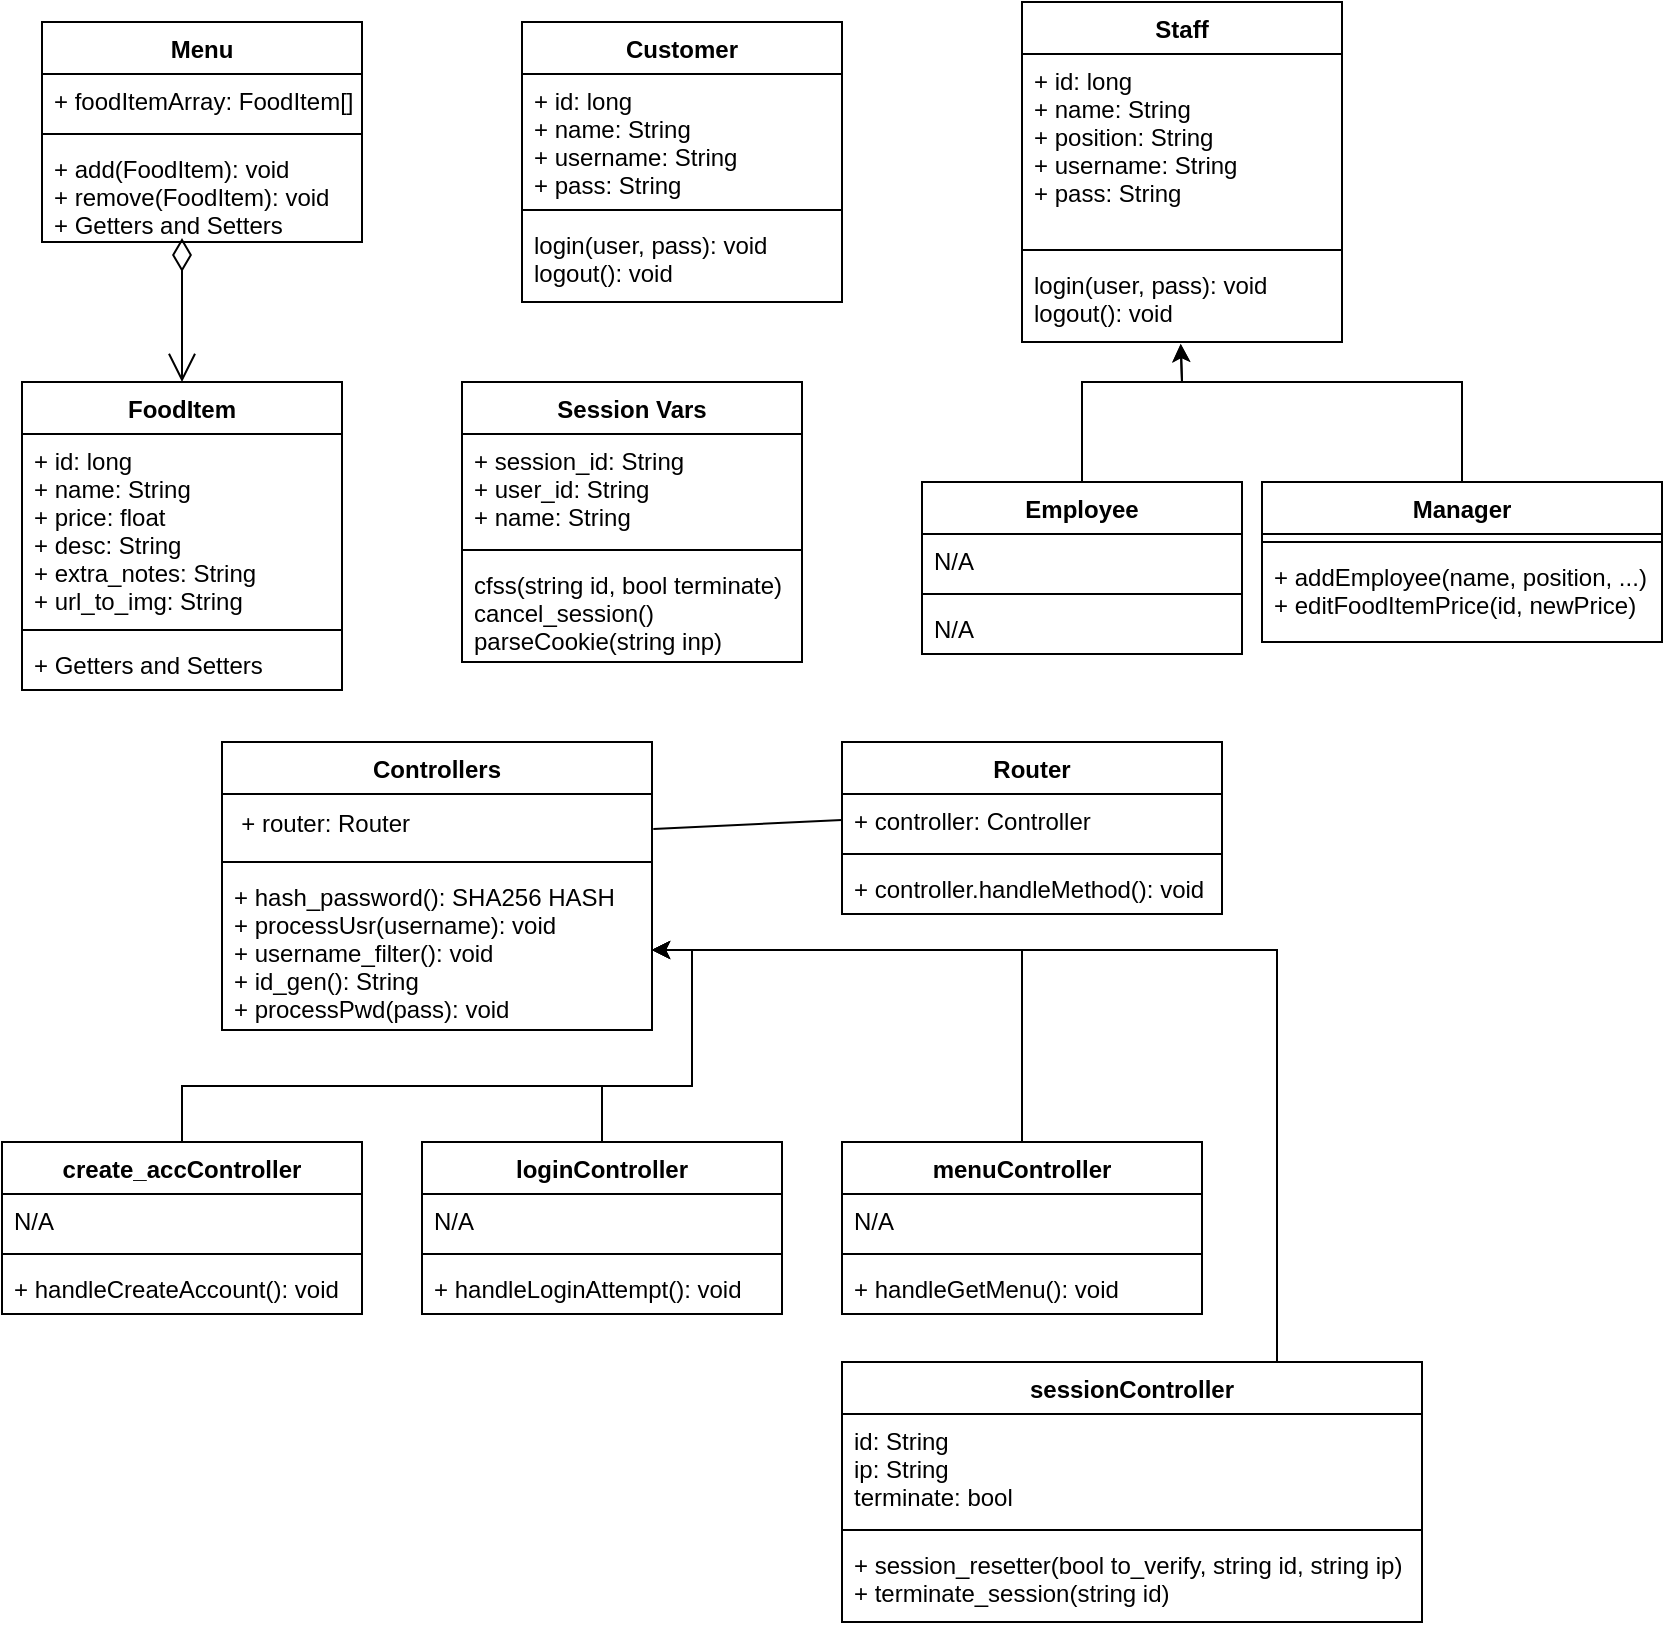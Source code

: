 <mxfile version="20.6.0" type="device"><diagram id="hzjN0ymPcRmBAlDXRr_Y" name="Page-1"><mxGraphModel dx="1022" dy="472" grid="1" gridSize="10" guides="1" tooltips="1" connect="1" arrows="1" fold="1" page="1" pageScale="1" pageWidth="850" pageHeight="1100" math="0" shadow="0"><root><mxCell id="0"/><mxCell id="1" parent="0"/><mxCell id="yTwqR7RYmrGFS6_s46ip-6" value="Session Vars" style="swimlane;fontStyle=1;align=center;verticalAlign=top;childLayout=stackLayout;horizontal=1;startSize=26;horizontalStack=0;resizeParent=1;resizeParentMax=0;resizeLast=0;collapsible=1;marginBottom=0;" parent="1" vertex="1"><mxGeometry x="250" y="260" width="170" height="140" as="geometry"/></mxCell><mxCell id="yTwqR7RYmrGFS6_s46ip-7" value="+ session_id: String&#10;+ user_id: String&#10;+ name: String" style="text;strokeColor=none;fillColor=none;align=left;verticalAlign=top;spacingLeft=4;spacingRight=4;overflow=hidden;rotatable=0;points=[[0,0.5],[1,0.5]];portConstraint=eastwest;" parent="yTwqR7RYmrGFS6_s46ip-6" vertex="1"><mxGeometry y="26" width="170" height="54" as="geometry"/></mxCell><mxCell id="yTwqR7RYmrGFS6_s46ip-8" value="" style="line;strokeWidth=1;fillColor=none;align=left;verticalAlign=middle;spacingTop=-1;spacingLeft=3;spacingRight=3;rotatable=0;labelPosition=right;points=[];portConstraint=eastwest;strokeColor=inherit;" parent="yTwqR7RYmrGFS6_s46ip-6" vertex="1"><mxGeometry y="80" width="170" height="8" as="geometry"/></mxCell><mxCell id="yTwqR7RYmrGFS6_s46ip-9" value="cfss(string id, bool terminate)&#10;cancel_session()&#10;parseCookie(string inp)" style="text;strokeColor=none;fillColor=none;align=left;verticalAlign=top;spacingLeft=4;spacingRight=4;overflow=hidden;rotatable=0;points=[[0,0.5],[1,0.5]];portConstraint=eastwest;" parent="yTwqR7RYmrGFS6_s46ip-6" vertex="1"><mxGeometry y="88" width="170" height="52" as="geometry"/></mxCell><mxCell id="BM-hwBQUzM0qk4UlZ55B-1" value="Menu" style="swimlane;fontStyle=1;align=center;verticalAlign=top;childLayout=stackLayout;horizontal=1;startSize=26;horizontalStack=0;resizeParent=1;resizeParentMax=0;resizeLast=0;collapsible=1;marginBottom=0;" parent="1" vertex="1"><mxGeometry x="40" y="80" width="160" height="110" as="geometry"/></mxCell><mxCell id="BM-hwBQUzM0qk4UlZ55B-2" value="+ foodItemArray: FoodItem[]" style="text;strokeColor=none;fillColor=none;align=left;verticalAlign=top;spacingLeft=4;spacingRight=4;overflow=hidden;rotatable=0;points=[[0,0.5],[1,0.5]];portConstraint=eastwest;" parent="BM-hwBQUzM0qk4UlZ55B-1" vertex="1"><mxGeometry y="26" width="160" height="26" as="geometry"/></mxCell><mxCell id="BM-hwBQUzM0qk4UlZ55B-3" value="" style="line;strokeWidth=1;fillColor=none;align=left;verticalAlign=middle;spacingTop=-1;spacingLeft=3;spacingRight=3;rotatable=0;labelPosition=right;points=[];portConstraint=eastwest;strokeColor=inherit;" parent="BM-hwBQUzM0qk4UlZ55B-1" vertex="1"><mxGeometry y="52" width="160" height="8" as="geometry"/></mxCell><mxCell id="BM-hwBQUzM0qk4UlZ55B-4" value="+ add(FoodItem): void&#10;+ remove(FoodItem): void&#10;+ Getters and Setters" style="text;strokeColor=none;fillColor=none;align=left;verticalAlign=top;spacingLeft=4;spacingRight=4;overflow=hidden;rotatable=0;points=[[0,0.5],[1,0.5]];portConstraint=eastwest;" parent="BM-hwBQUzM0qk4UlZ55B-1" vertex="1"><mxGeometry y="60" width="160" height="50" as="geometry"/></mxCell><mxCell id="BM-hwBQUzM0qk4UlZ55B-5" value="Staff" style="swimlane;fontStyle=1;align=center;verticalAlign=top;childLayout=stackLayout;horizontal=1;startSize=26;horizontalStack=0;resizeParent=1;resizeParentMax=0;resizeLast=0;collapsible=1;marginBottom=0;" parent="1" vertex="1"><mxGeometry x="530" y="70" width="160" height="170" as="geometry"/></mxCell><mxCell id="BM-hwBQUzM0qk4UlZ55B-6" value="+ id: long&#10;+ name: String&#10;+ position: String&#10;+ username: String&#10;+ pass: String" style="text;strokeColor=none;fillColor=none;align=left;verticalAlign=top;spacingLeft=4;spacingRight=4;overflow=hidden;rotatable=0;points=[[0,0.5],[1,0.5]];portConstraint=eastwest;" parent="BM-hwBQUzM0qk4UlZ55B-5" vertex="1"><mxGeometry y="26" width="160" height="94" as="geometry"/></mxCell><mxCell id="BM-hwBQUzM0qk4UlZ55B-7" value="" style="line;strokeWidth=1;fillColor=none;align=left;verticalAlign=middle;spacingTop=-1;spacingLeft=3;spacingRight=3;rotatable=0;labelPosition=right;points=[];portConstraint=eastwest;strokeColor=inherit;" parent="BM-hwBQUzM0qk4UlZ55B-5" vertex="1"><mxGeometry y="120" width="160" height="8" as="geometry"/></mxCell><mxCell id="BM-hwBQUzM0qk4UlZ55B-8" value="login(user, pass): void&#10;logout(): void" style="text;strokeColor=none;fillColor=none;align=left;verticalAlign=top;spacingLeft=4;spacingRight=4;overflow=hidden;rotatable=0;points=[[0,0.5],[1,0.5]];portConstraint=eastwest;" parent="BM-hwBQUzM0qk4UlZ55B-5" vertex="1"><mxGeometry y="128" width="160" height="42" as="geometry"/></mxCell><mxCell id="BM-hwBQUzM0qk4UlZ55B-9" value="Manager" style="swimlane;fontStyle=1;align=center;verticalAlign=top;childLayout=stackLayout;horizontal=1;startSize=26;horizontalStack=0;resizeParent=1;resizeParentMax=0;resizeLast=0;collapsible=1;marginBottom=0;" parent="1" vertex="1"><mxGeometry x="650" y="310" width="200" height="80" as="geometry"/></mxCell><mxCell id="BM-hwBQUzM0qk4UlZ55B-11" value="" style="line;strokeWidth=1;fillColor=none;align=left;verticalAlign=middle;spacingTop=-1;spacingLeft=3;spacingRight=3;rotatable=0;labelPosition=right;points=[];portConstraint=eastwest;strokeColor=inherit;" parent="BM-hwBQUzM0qk4UlZ55B-9" vertex="1"><mxGeometry y="26" width="200" height="8" as="geometry"/></mxCell><mxCell id="BM-hwBQUzM0qk4UlZ55B-12" value="+ addEmployee(name, position, ...)&#10;+ editFoodItemPrice(id, newPrice)" style="text;strokeColor=none;fillColor=none;align=left;verticalAlign=top;spacingLeft=4;spacingRight=4;overflow=hidden;rotatable=0;points=[[0,0.5],[1,0.5]];portConstraint=eastwest;" parent="BM-hwBQUzM0qk4UlZ55B-9" vertex="1"><mxGeometry y="34" width="200" height="46" as="geometry"/></mxCell><mxCell id="BM-hwBQUzM0qk4UlZ55B-13" value="FoodItem" style="swimlane;fontStyle=1;align=center;verticalAlign=top;childLayout=stackLayout;horizontal=1;startSize=26;horizontalStack=0;resizeParent=1;resizeParentMax=0;resizeLast=0;collapsible=1;marginBottom=0;" parent="1" vertex="1"><mxGeometry x="30" y="260" width="160" height="154" as="geometry"/></mxCell><mxCell id="BM-hwBQUzM0qk4UlZ55B-14" value="+ id: long&#10;+ name: String&#10;+ price: float&#10;+ desc: String&#10;+ extra_notes: String&#10;+ url_to_img: String" style="text;strokeColor=none;fillColor=none;align=left;verticalAlign=top;spacingLeft=4;spacingRight=4;overflow=hidden;rotatable=0;points=[[0,0.5],[1,0.5]];portConstraint=eastwest;" parent="BM-hwBQUzM0qk4UlZ55B-13" vertex="1"><mxGeometry y="26" width="160" height="94" as="geometry"/></mxCell><mxCell id="BM-hwBQUzM0qk4UlZ55B-15" value="" style="line;strokeWidth=1;fillColor=none;align=left;verticalAlign=middle;spacingTop=-1;spacingLeft=3;spacingRight=3;rotatable=0;labelPosition=right;points=[];portConstraint=eastwest;strokeColor=inherit;" parent="BM-hwBQUzM0qk4UlZ55B-13" vertex="1"><mxGeometry y="120" width="160" height="8" as="geometry"/></mxCell><mxCell id="BM-hwBQUzM0qk4UlZ55B-16" value="+ Getters and Setters" style="text;strokeColor=none;fillColor=none;align=left;verticalAlign=top;spacingLeft=4;spacingRight=4;overflow=hidden;rotatable=0;points=[[0,0.5],[1,0.5]];portConstraint=eastwest;" parent="BM-hwBQUzM0qk4UlZ55B-13" vertex="1"><mxGeometry y="128" width="160" height="26" as="geometry"/></mxCell><mxCell id="zHB_PHRCmJvBuThM_DU8-4" value="" style="endArrow=open;html=1;endSize=12;startArrow=diamondThin;startSize=14;startFill=0;edgeStyle=orthogonalEdgeStyle;align=left;verticalAlign=bottom;rounded=0;entryX=0.5;entryY=0;entryDx=0;entryDy=0;" parent="1" target="BM-hwBQUzM0qk4UlZ55B-13" edge="1"><mxGeometry x="-1" y="3" relative="1" as="geometry"><mxPoint x="110" y="188" as="sourcePoint"/><mxPoint x="450" y="238" as="targetPoint"/><Array as="points"><mxPoint x="110" y="224"/><mxPoint x="110" y="224"/></Array></mxGeometry></mxCell><mxCell id="zHB_PHRCmJvBuThM_DU8-6" value="Employee" style="swimlane;fontStyle=1;align=center;verticalAlign=top;childLayout=stackLayout;horizontal=1;startSize=26;horizontalStack=0;resizeParent=1;resizeParentMax=0;resizeLast=0;collapsible=1;marginBottom=0;" parent="1" vertex="1"><mxGeometry x="480" y="310" width="160" height="86" as="geometry"/></mxCell><mxCell id="zHB_PHRCmJvBuThM_DU8-7" value="N/A" style="text;strokeColor=none;fillColor=none;align=left;verticalAlign=top;spacingLeft=4;spacingRight=4;overflow=hidden;rotatable=0;points=[[0,0.5],[1,0.5]];portConstraint=eastwest;" parent="zHB_PHRCmJvBuThM_DU8-6" vertex="1"><mxGeometry y="26" width="160" height="26" as="geometry"/></mxCell><mxCell id="zHB_PHRCmJvBuThM_DU8-8" value="" style="line;strokeWidth=1;fillColor=none;align=left;verticalAlign=middle;spacingTop=-1;spacingLeft=3;spacingRight=3;rotatable=0;labelPosition=right;points=[];portConstraint=eastwest;strokeColor=inherit;" parent="zHB_PHRCmJvBuThM_DU8-6" vertex="1"><mxGeometry y="52" width="160" height="8" as="geometry"/></mxCell><mxCell id="zHB_PHRCmJvBuThM_DU8-9" value="N/A" style="text;strokeColor=none;fillColor=none;align=left;verticalAlign=top;spacingLeft=4;spacingRight=4;overflow=hidden;rotatable=0;points=[[0,0.5],[1,0.5]];portConstraint=eastwest;" parent="zHB_PHRCmJvBuThM_DU8-6" vertex="1"><mxGeometry y="60" width="160" height="26" as="geometry"/></mxCell><mxCell id="a_oDX2DVrS_gs5HMyWNk-1" value="" style="endArrow=classic;html=1;rounded=0;entryX=0.496;entryY=1.026;entryDx=0;entryDy=0;entryPerimeter=0;exitX=0.5;exitY=0;exitDx=0;exitDy=0;" parent="1" source="zHB_PHRCmJvBuThM_DU8-6" target="BM-hwBQUzM0qk4UlZ55B-8" edge="1"><mxGeometry width="50" height="50" relative="1" as="geometry"><mxPoint x="440" y="300" as="sourcePoint"/><mxPoint x="490" y="250" as="targetPoint"/><Array as="points"><mxPoint x="560" y="260"/><mxPoint x="610" y="260"/></Array></mxGeometry></mxCell><mxCell id="a_oDX2DVrS_gs5HMyWNk-2" value="" style="endArrow=classic;html=1;rounded=0;exitX=0.5;exitY=0;exitDx=0;exitDy=0;entryX=0.496;entryY=1.022;entryDx=0;entryDy=0;entryPerimeter=0;" parent="1" source="BM-hwBQUzM0qk4UlZ55B-9" target="BM-hwBQUzM0qk4UlZ55B-8" edge="1"><mxGeometry width="50" height="50" relative="1" as="geometry"><mxPoint x="570.0" y="320" as="sourcePoint"/><mxPoint x="610" y="230" as="targetPoint"/><Array as="points"><mxPoint x="750" y="260"/><mxPoint x="610" y="260"/></Array></mxGeometry></mxCell><mxCell id="mv8up9QOlFsigVZWHc2T-1" value="Customer" style="swimlane;fontStyle=1;align=center;verticalAlign=top;childLayout=stackLayout;horizontal=1;startSize=26;horizontalStack=0;resizeParent=1;resizeParentMax=0;resizeLast=0;collapsible=1;marginBottom=0;" parent="1" vertex="1"><mxGeometry x="280" y="80" width="160" height="140" as="geometry"/></mxCell><mxCell id="mv8up9QOlFsigVZWHc2T-2" value="+ id: long&#10;+ name: String&#10;+ username: String&#10;+ pass: String" style="text;strokeColor=none;fillColor=none;align=left;verticalAlign=top;spacingLeft=4;spacingRight=4;overflow=hidden;rotatable=0;points=[[0,0.5],[1,0.5]];portConstraint=eastwest;" parent="mv8up9QOlFsigVZWHc2T-1" vertex="1"><mxGeometry y="26" width="160" height="64" as="geometry"/></mxCell><mxCell id="mv8up9QOlFsigVZWHc2T-3" value="" style="line;strokeWidth=1;fillColor=none;align=left;verticalAlign=middle;spacingTop=-1;spacingLeft=3;spacingRight=3;rotatable=0;labelPosition=right;points=[];portConstraint=eastwest;strokeColor=inherit;" parent="mv8up9QOlFsigVZWHc2T-1" vertex="1"><mxGeometry y="90" width="160" height="8" as="geometry"/></mxCell><mxCell id="mv8up9QOlFsigVZWHc2T-4" value="login(user, pass): void&#10;logout(): void" style="text;strokeColor=none;fillColor=none;align=left;verticalAlign=top;spacingLeft=4;spacingRight=4;overflow=hidden;rotatable=0;points=[[0,0.5],[1,0.5]];portConstraint=eastwest;" parent="mv8up9QOlFsigVZWHc2T-1" vertex="1"><mxGeometry y="98" width="160" height="42" as="geometry"/></mxCell><mxCell id="mv8up9QOlFsigVZWHc2T-9" value="Router" style="swimlane;fontStyle=1;align=center;verticalAlign=top;childLayout=stackLayout;horizontal=1;startSize=26;horizontalStack=0;resizeParent=1;resizeParentMax=0;resizeLast=0;collapsible=1;marginBottom=0;" parent="1" vertex="1"><mxGeometry x="440" y="440" width="190" height="86" as="geometry"/></mxCell><mxCell id="mv8up9QOlFsigVZWHc2T-10" value="+ controller: Controller" style="text;strokeColor=none;fillColor=none;align=left;verticalAlign=top;spacingLeft=4;spacingRight=4;overflow=hidden;rotatable=0;points=[[0,0.5],[1,0.5]];portConstraint=eastwest;" parent="mv8up9QOlFsigVZWHc2T-9" vertex="1"><mxGeometry y="26" width="190" height="26" as="geometry"/></mxCell><mxCell id="mv8up9QOlFsigVZWHc2T-11" value="" style="line;strokeWidth=1;fillColor=none;align=left;verticalAlign=middle;spacingTop=-1;spacingLeft=3;spacingRight=3;rotatable=0;labelPosition=right;points=[];portConstraint=eastwest;strokeColor=inherit;" parent="mv8up9QOlFsigVZWHc2T-9" vertex="1"><mxGeometry y="52" width="190" height="8" as="geometry"/></mxCell><mxCell id="mv8up9QOlFsigVZWHc2T-12" value="+ controller.handleMethod(): void" style="text;strokeColor=none;fillColor=none;align=left;verticalAlign=top;spacingLeft=4;spacingRight=4;overflow=hidden;rotatable=0;points=[[0,0.5],[1,0.5]];portConstraint=eastwest;" parent="mv8up9QOlFsigVZWHc2T-9" vertex="1"><mxGeometry y="60" width="190" height="26" as="geometry"/></mxCell><mxCell id="mv8up9QOlFsigVZWHc2T-26" value="" style="endArrow=none;html=1;rounded=0;entryX=0;entryY=0.5;entryDx=0;entryDy=0;startArrow=none;exitX=1.003;exitY=0.585;exitDx=0;exitDy=0;exitPerimeter=0;" parent="1" source="mv8up9QOlFsigVZWHc2T-37" target="mv8up9QOlFsigVZWHc2T-10" edge="1"><mxGeometry width="50" height="50" relative="1" as="geometry"><mxPoint x="350" y="490" as="sourcePoint"/><mxPoint x="470" y="560" as="targetPoint"/><Array as="points"/></mxGeometry></mxCell><mxCell id="mv8up9QOlFsigVZWHc2T-13" value="Controllers" style="swimlane;fontStyle=1;align=center;verticalAlign=top;childLayout=stackLayout;horizontal=1;startSize=26;horizontalStack=0;resizeParent=1;resizeParentMax=0;resizeLast=0;collapsible=1;marginBottom=0;" parent="1" vertex="1"><mxGeometry x="130" y="440" width="215" height="144" as="geometry"/></mxCell><mxCell id="mv8up9QOlFsigVZWHc2T-37" value="+ router: Router&amp;nbsp; &amp;nbsp; &amp;nbsp; &amp;nbsp; &amp;nbsp; &amp;nbsp; &amp;nbsp; &amp;nbsp; &amp;nbsp; &amp;nbsp; &amp;nbsp; &amp;nbsp; &amp;nbsp; &amp;nbsp; &amp;nbsp; &amp;nbsp; &amp;nbsp;&amp;nbsp;" style="text;html=1;align=center;verticalAlign=middle;resizable=0;points=[];autosize=1;strokeColor=none;fillColor=none;" parent="mv8up9QOlFsigVZWHc2T-13" vertex="1"><mxGeometry y="26" width="215" height="30" as="geometry"/></mxCell><mxCell id="mv8up9QOlFsigVZWHc2T-15" value="" style="line;strokeWidth=1;fillColor=none;align=left;verticalAlign=middle;spacingTop=-1;spacingLeft=3;spacingRight=3;rotatable=0;labelPosition=right;points=[];portConstraint=eastwest;strokeColor=inherit;" parent="mv8up9QOlFsigVZWHc2T-13" vertex="1"><mxGeometry y="56" width="215" height="8" as="geometry"/></mxCell><mxCell id="mv8up9QOlFsigVZWHc2T-16" value="+ hash_password(): SHA256 HASH&#10;+ processUsr(username): void&#10;+ username_filter(): void&#10;+ id_gen(): String&#10;+ processPwd(pass): void" style="text;strokeColor=none;fillColor=none;align=left;verticalAlign=top;spacingLeft=4;spacingRight=4;overflow=hidden;rotatable=0;points=[[0,0.5],[1,0.5]];portConstraint=eastwest;" parent="mv8up9QOlFsigVZWHc2T-13" vertex="1"><mxGeometry y="64" width="215" height="80" as="geometry"/></mxCell><mxCell id="mv8up9QOlFsigVZWHc2T-50" style="edgeStyle=orthogonalEdgeStyle;rounded=0;orthogonalLoop=1;jettySize=auto;html=1;exitX=0.5;exitY=0;exitDx=0;exitDy=0;entryX=1;entryY=0.5;entryDx=0;entryDy=0;" parent="1" source="mv8up9QOlFsigVZWHc2T-38" target="mv8up9QOlFsigVZWHc2T-16" edge="1"><mxGeometry relative="1" as="geometry"><mxPoint x="240" y="600.0" as="targetPoint"/></mxGeometry></mxCell><mxCell id="mv8up9QOlFsigVZWHc2T-38" value="create_accController" style="swimlane;fontStyle=1;align=center;verticalAlign=top;childLayout=stackLayout;horizontal=1;startSize=26;horizontalStack=0;resizeParent=1;resizeParentMax=0;resizeLast=0;collapsible=1;marginBottom=0;" parent="1" vertex="1"><mxGeometry x="20" y="640" width="180" height="86" as="geometry"/></mxCell><mxCell id="mv8up9QOlFsigVZWHc2T-39" value="N/A" style="text;strokeColor=none;fillColor=none;align=left;verticalAlign=top;spacingLeft=4;spacingRight=4;overflow=hidden;rotatable=0;points=[[0,0.5],[1,0.5]];portConstraint=eastwest;" parent="mv8up9QOlFsigVZWHc2T-38" vertex="1"><mxGeometry y="26" width="180" height="26" as="geometry"/></mxCell><mxCell id="mv8up9QOlFsigVZWHc2T-40" value="" style="line;strokeWidth=1;fillColor=none;align=left;verticalAlign=middle;spacingTop=-1;spacingLeft=3;spacingRight=3;rotatable=0;labelPosition=right;points=[];portConstraint=eastwest;strokeColor=inherit;" parent="mv8up9QOlFsigVZWHc2T-38" vertex="1"><mxGeometry y="52" width="180" height="8" as="geometry"/></mxCell><mxCell id="mv8up9QOlFsigVZWHc2T-41" value="+ handleCreateAccount(): void" style="text;strokeColor=none;fillColor=none;align=left;verticalAlign=top;spacingLeft=4;spacingRight=4;overflow=hidden;rotatable=0;points=[[0,0.5],[1,0.5]];portConstraint=eastwest;" parent="mv8up9QOlFsigVZWHc2T-38" vertex="1"><mxGeometry y="60" width="180" height="26" as="geometry"/></mxCell><mxCell id="mv8up9QOlFsigVZWHc2T-51" style="edgeStyle=orthogonalEdgeStyle;rounded=0;orthogonalLoop=1;jettySize=auto;html=1;exitX=0.5;exitY=0;exitDx=0;exitDy=0;entryX=1;entryY=0.5;entryDx=0;entryDy=0;" parent="1" source="mv8up9QOlFsigVZWHc2T-42" target="mv8up9QOlFsigVZWHc2T-16" edge="1"><mxGeometry relative="1" as="geometry"><mxPoint x="240" y="600.0" as="targetPoint"/></mxGeometry></mxCell><mxCell id="mv8up9QOlFsigVZWHc2T-42" value="loginController" style="swimlane;fontStyle=1;align=center;verticalAlign=top;childLayout=stackLayout;horizontal=1;startSize=26;horizontalStack=0;resizeParent=1;resizeParentMax=0;resizeLast=0;collapsible=1;marginBottom=0;" parent="1" vertex="1"><mxGeometry x="230" y="640" width="180" height="86" as="geometry"/></mxCell><mxCell id="mv8up9QOlFsigVZWHc2T-43" value="N/A" style="text;strokeColor=none;fillColor=none;align=left;verticalAlign=top;spacingLeft=4;spacingRight=4;overflow=hidden;rotatable=0;points=[[0,0.5],[1,0.5]];portConstraint=eastwest;" parent="mv8up9QOlFsigVZWHc2T-42" vertex="1"><mxGeometry y="26" width="180" height="26" as="geometry"/></mxCell><mxCell id="mv8up9QOlFsigVZWHc2T-44" value="" style="line;strokeWidth=1;fillColor=none;align=left;verticalAlign=middle;spacingTop=-1;spacingLeft=3;spacingRight=3;rotatable=0;labelPosition=right;points=[];portConstraint=eastwest;strokeColor=inherit;" parent="mv8up9QOlFsigVZWHc2T-42" vertex="1"><mxGeometry y="52" width="180" height="8" as="geometry"/></mxCell><mxCell id="mv8up9QOlFsigVZWHc2T-45" value="+ handleLoginAttempt(): void" style="text;strokeColor=none;fillColor=none;align=left;verticalAlign=top;spacingLeft=4;spacingRight=4;overflow=hidden;rotatable=0;points=[[0,0.5],[1,0.5]];portConstraint=eastwest;" parent="mv8up9QOlFsigVZWHc2T-42" vertex="1"><mxGeometry y="60" width="180" height="26" as="geometry"/></mxCell><mxCell id="mv8up9QOlFsigVZWHc2T-52" style="edgeStyle=orthogonalEdgeStyle;rounded=0;orthogonalLoop=1;jettySize=auto;html=1;exitX=0.5;exitY=0;exitDx=0;exitDy=0;entryX=1;entryY=0.5;entryDx=0;entryDy=0;" parent="1" source="mv8up9QOlFsigVZWHc2T-46" target="mv8up9QOlFsigVZWHc2T-16" edge="1"><mxGeometry relative="1" as="geometry"><mxPoint x="240" y="600.0" as="targetPoint"/></mxGeometry></mxCell><mxCell id="mv8up9QOlFsigVZWHc2T-46" value="menuController" style="swimlane;fontStyle=1;align=center;verticalAlign=top;childLayout=stackLayout;horizontal=1;startSize=26;horizontalStack=0;resizeParent=1;resizeParentMax=0;resizeLast=0;collapsible=1;marginBottom=0;" parent="1" vertex="1"><mxGeometry x="440" y="640" width="180" height="86" as="geometry"/></mxCell><mxCell id="mv8up9QOlFsigVZWHc2T-47" value="N/A" style="text;strokeColor=none;fillColor=none;align=left;verticalAlign=top;spacingLeft=4;spacingRight=4;overflow=hidden;rotatable=0;points=[[0,0.5],[1,0.5]];portConstraint=eastwest;" parent="mv8up9QOlFsigVZWHc2T-46" vertex="1"><mxGeometry y="26" width="180" height="26" as="geometry"/></mxCell><mxCell id="mv8up9QOlFsigVZWHc2T-48" value="" style="line;strokeWidth=1;fillColor=none;align=left;verticalAlign=middle;spacingTop=-1;spacingLeft=3;spacingRight=3;rotatable=0;labelPosition=right;points=[];portConstraint=eastwest;strokeColor=inherit;" parent="mv8up9QOlFsigVZWHc2T-46" vertex="1"><mxGeometry y="52" width="180" height="8" as="geometry"/></mxCell><mxCell id="mv8up9QOlFsigVZWHc2T-49" value="+ handleGetMenu(): void" style="text;strokeColor=none;fillColor=none;align=left;verticalAlign=top;spacingLeft=4;spacingRight=4;overflow=hidden;rotatable=0;points=[[0,0.5],[1,0.5]];portConstraint=eastwest;" parent="mv8up9QOlFsigVZWHc2T-46" vertex="1"><mxGeometry y="60" width="180" height="26" as="geometry"/></mxCell><mxCell id="yTwqR7RYmrGFS6_s46ip-5" style="edgeStyle=orthogonalEdgeStyle;rounded=0;orthogonalLoop=1;jettySize=auto;html=1;exitX=0.75;exitY=0;exitDx=0;exitDy=0;entryX=1;entryY=0.5;entryDx=0;entryDy=0;" parent="1" source="yTwqR7RYmrGFS6_s46ip-1" target="mv8up9QOlFsigVZWHc2T-16" edge="1"><mxGeometry relative="1" as="geometry"/></mxCell><mxCell id="yTwqR7RYmrGFS6_s46ip-1" value="sessionController" style="swimlane;fontStyle=1;align=center;verticalAlign=top;childLayout=stackLayout;horizontal=1;startSize=26;horizontalStack=0;resizeParent=1;resizeParentMax=0;resizeLast=0;collapsible=1;marginBottom=0;" parent="1" vertex="1"><mxGeometry x="440" y="750" width="290" height="130" as="geometry"/></mxCell><mxCell id="yTwqR7RYmrGFS6_s46ip-2" value="id: String&#10;ip: String&#10;terminate: bool" style="text;strokeColor=none;fillColor=none;align=left;verticalAlign=top;spacingLeft=4;spacingRight=4;overflow=hidden;rotatable=0;points=[[0,0.5],[1,0.5]];portConstraint=eastwest;" parent="yTwqR7RYmrGFS6_s46ip-1" vertex="1"><mxGeometry y="26" width="290" height="54" as="geometry"/></mxCell><mxCell id="yTwqR7RYmrGFS6_s46ip-3" value="" style="line;strokeWidth=1;fillColor=none;align=left;verticalAlign=middle;spacingTop=-1;spacingLeft=3;spacingRight=3;rotatable=0;labelPosition=right;points=[];portConstraint=eastwest;strokeColor=inherit;" parent="yTwqR7RYmrGFS6_s46ip-1" vertex="1"><mxGeometry y="80" width="290" height="8" as="geometry"/></mxCell><mxCell id="yTwqR7RYmrGFS6_s46ip-4" value="+ session_resetter(bool to_verify, string id, string ip)&#10;+ terminate_session(string id)" style="text;strokeColor=none;fillColor=none;align=left;verticalAlign=top;spacingLeft=4;spacingRight=4;overflow=hidden;rotatable=0;points=[[0,0.5],[1,0.5]];portConstraint=eastwest;" parent="yTwqR7RYmrGFS6_s46ip-1" vertex="1"><mxGeometry y="88" width="290" height="42" as="geometry"/></mxCell></root></mxGraphModel></diagram></mxfile>